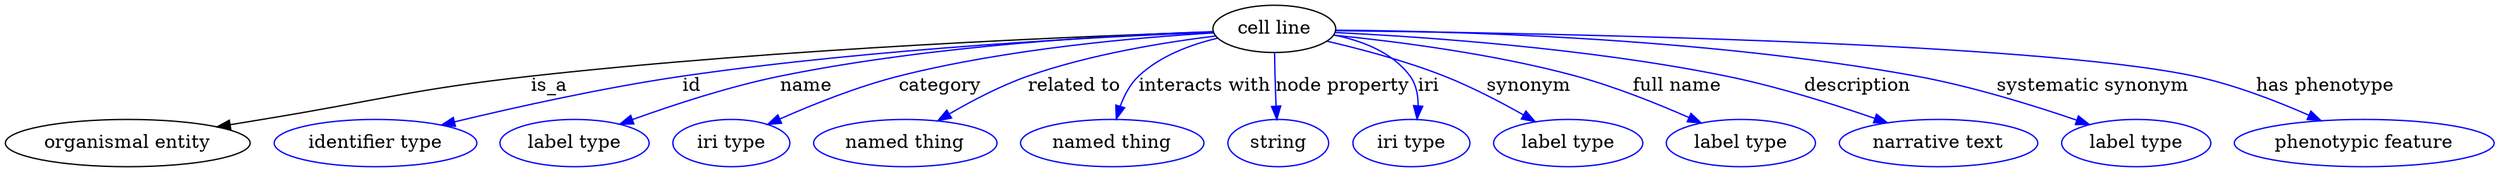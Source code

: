 digraph {
	graph [bb="0,0,1519.8,122"];
	node [label="\N"];
	"cell line"	[height=0.5,
		label="cell line",
		pos="772.6,104",
		width=1.0651];
	"organismal entity"	[height=0.5,
		pos="71.597,18",
		width=1.9888];
	"cell line" -> "organismal entity"	[label=is_a,
		lp="340.87,61",
		pos="e,124.28,30.275 734.49,101.29 657.59,97.547 478.42,87.388 329.04,68 250.01,57.741 230.82,51.298 152.6,36 146.72,34.852 140.62,33.627 \
134.51,32.381"];
	id	[color=blue,
		height=0.5,
		label="identifier type",
		pos="220.6,18",
		width=1.652];
	"cell line" -> id	[color=blue,
		label=id,
		lp="425.04,61",
		pos="e,264.85,30.089 734.65,101.03 669.61,97.248 532.8,87.57 418.71,68 360.01,57.933 346.4,50.333 288.6,36 284.04,34.87 279.31,33.694 \
274.56,32.512",
		style=solid];
	name	[color=blue,
		height=0.5,
		label="label type",
		pos="342.6,18",
		width=1.2425];
	"cell line" -> name	[color=blue,
		label=name,
		lp="493.76,61",
		pos="e,371.65,31.687 734.48,101.25 677.91,98.021 568.66,89.397 478.28,68 444.64,60.035 407.82,46.412 381.04,35.549",
		style=solid];
	category	[color=blue,
		height=0.5,
		label="iri type",
		pos="440.6,18",
		width=0.9834];
	"cell line" -> category	[color=blue,
		label=category,
		lp="573.69,61",
		pos="e,464.09,31.802 734.8,100.17 689.85,96.108 612.93,86.913 549.4,68 522.89,60.106 494.42,47.113 473.26,36.49",
		style=solid];
	"related to"	[color=blue,
		height=0.5,
		label="named thing",
		pos="547.6,18",
		width=1.5019];
	"cell line" -> "related to"	[color=blue,
		label="related to",
		lp="655.83,61",
		pos="e,569.47,34.648 736.87,97.384 707.26,92.004 664.45,82.532 629.12,68 611.42,60.717 593.03,49.981 578.2,40.413",
		style=solid];
	"interacts with"	[color=blue,
		height=0.5,
		label="named thing",
		pos="673.6,18",
		width=1.5019];
	"cell line" -> "interacts with"	[color=blue,
		label="interacts with",
		lp="732.5,61",
		pos="e,677.26,36.226 739.72,94.626 724.11,89.227 706.21,80.767 693.79,68 687.83,61.88 683.54,53.757 680.49,45.888",
		style=solid];
	"node property"	[color=blue,
		height=0.5,
		label=string,
		pos="775.6,18",
		width=0.8403];
	"cell line" -> "node property"	[color=blue,
		label="node property",
		lp="812.67,61",
		pos="e,774.4,36.082 772.72,85.76 772.83,76.368 773.04,64.542 773.45,54 773.56,51.445 773.68,48.786 773.82,46.127",
		style=solid];
	iri	[color=blue,
		height=0.5,
		label="iri type",
		pos="859.6,18",
		width=0.9834];
	"cell line" -> iri	[color=blue,
		label=iri,
		lp="864.82,61",
		pos="e,860.68,36.015 806.88,95.794 822.85,90.683 840.68,82.126 851.6,68 856.38,61.81 858.78,53.851 859.88,46.155",
		style=solid];
	synonym	[color=blue,
		height=0.5,
		label="label type",
		pos="957.6,18",
		width=1.2425];
	"cell line" -> synonym	[color=blue,
		label=synonym,
		lp="926.27,61",
		pos="e,935.37,33.801 804.49,93.885 824.93,87.599 851.81,78.502 874.6,68 892.51,59.743 911.52,48.703 926.82,39.192",
		style=solid];
	"full name"	[color=blue,
		height=0.5,
		label="label type",
		pos="1064.6,18",
		width=1.2425];
	"cell line" -> "full name"	[color=blue,
		label="full name",
		lp="1019.2,61",
		pos="e,1038.4,32.87 809.33,98.546 846.73,93.416 906.09,83.626 955.6,68 980.99,59.985 1008.3,47.691 1029.3,37.422",
		style=solid];
	description	[color=blue,
		height=0.5,
		label="narrative text",
		pos="1184.6,18",
		width=1.5834];
	"cell line" -> description	[color=blue,
		label=description,
		lp="1126.7,61",
		pos="e,1152.5,32.955 810.71,100.87 864.57,97.262 965.73,88.252 1049.6,68 1081.8,60.234 1116.9,47.352 1143.2,36.746",
		style=solid];
	"systematic synonym"	[color=blue,
		height=0.5,
		label="label type",
		pos="1304.6,18",
		width=1.2425];
	"cell line" -> "systematic synonym"	[color=blue,
		label="systematic synonym",
		lp="1267.6,61",
		pos="e,1274.8,31.574 810.87,102.59 881.14,101.17 1035.1,94.953 1161.6,68 1197.5,60.344 1236.9,46.408 1265.3,35.35",
		style=solid];
	"has phenotype"	[color=blue,
		height=0.5,
		label="phenotypic feature",
		pos="1443.6,18",
		width=2.1155];
	"cell line" -> "has phenotype"	[color=blue,
		label="has phenotype",
		lp="1410.8,61",
		pos="e,1414.3,34.79 810.82,102.28 919.69,99.952 1229.9,91.404 1328.6,68 1355.1,61.719 1383.2,49.829 1405,39.334",
		style=solid];
}
